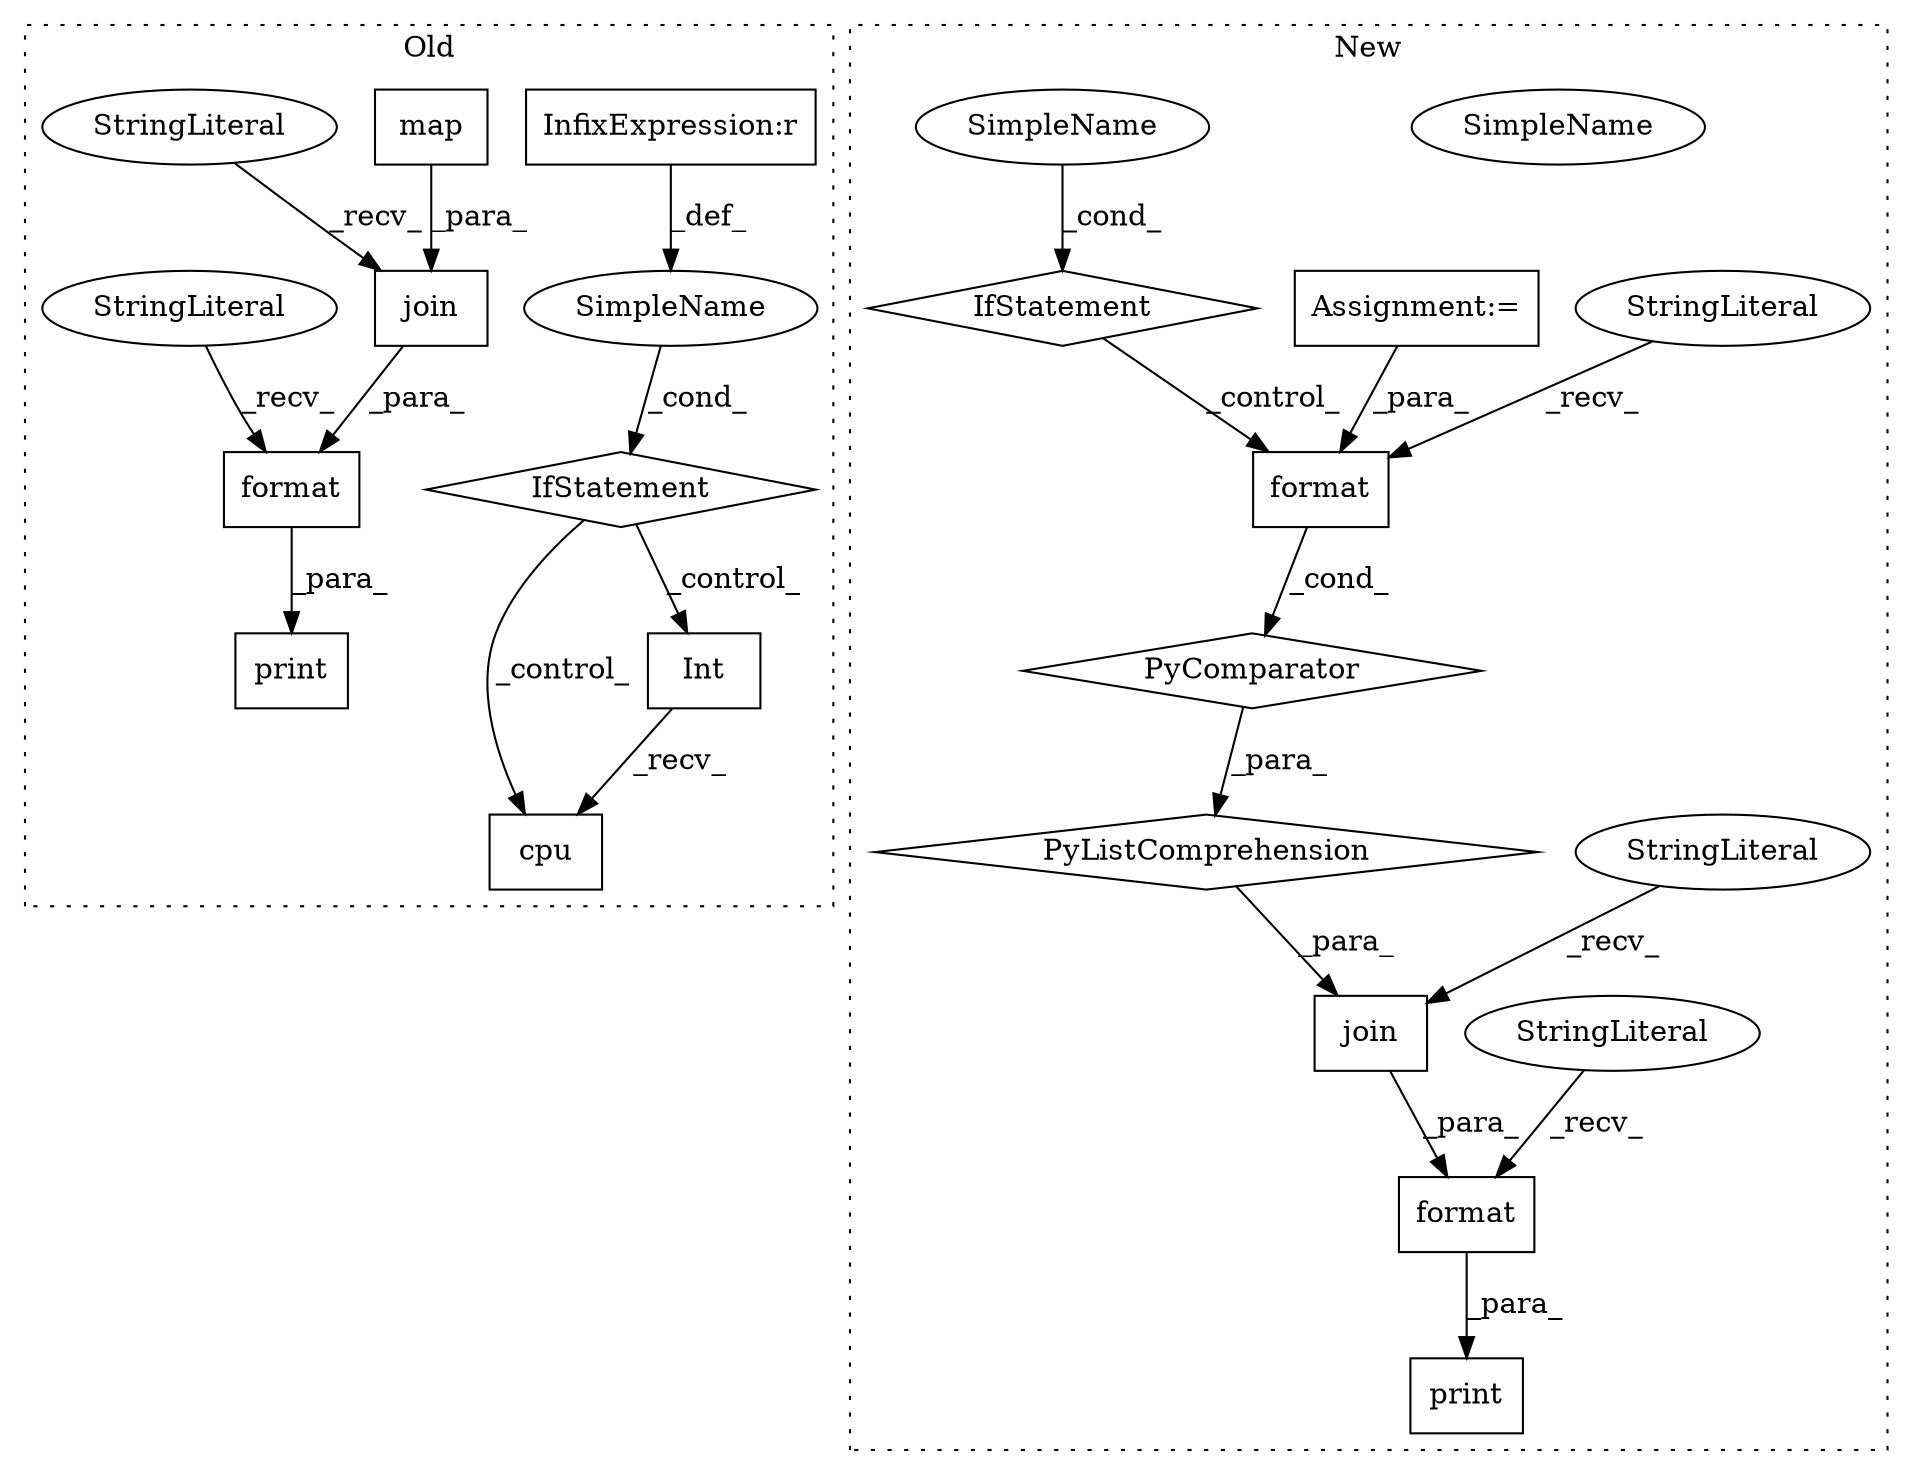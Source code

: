 digraph G {
subgraph cluster0 {
1 [label="cpu" a="32" s="6407" l="5" shape="box"];
6 [label="Int" a="32" s="6401" l="5" shape="box"];
11 [label="InfixExpression:r" a="27" s="6371" l="4" shape="box"];
13 [label="IfStatement" a="25" s="6380" l="3" shape="diamond"];
14 [label="SimpleName" a="42" s="" l="" shape="ellipse"];
15 [label="print" a="32" s="6732,6813" l="6,1" shape="box"];
16 [label="format" a="32" s="6749,6812" l="7,1" shape="box"];
17 [label="join" a="32" s="6763,6811" l="5,1" shape="box"];
19 [label="map" a="32" s="6768,6810" l="4,1" shape="box"];
21 [label="StringLiteral" a="45" s="6759" l="3" shape="ellipse"];
23 [label="StringLiteral" a="45" s="6738" l="10" shape="ellipse"];
label = "Old";
style="dotted";
}
subgraph cluster1 {
2 [label="format" a="32" s="6757,6771" l="7,1" shape="box"];
3 [label="StringLiteral" a="45" s="6749" l="7" shape="ellipse"];
4 [label="IfStatement" a="25" s="6874" l="27" shape="diamond"];
5 [label="SimpleName" a="42" s="6896" l="5" shape="ellipse"];
7 [label="PyListComprehension" a="109" s="6749" l="160" shape="diamond"];
8 [label="PyComparator" a="113" s="6874" l="27" shape="diamond"];
9 [label="Assignment:=" a="7" s="6874" l="27" shape="box"];
10 [label="print" a="32" s="6918,6959" l="6,1" shape="box"];
12 [label="format" a="32" s="6935,6958" l="7,1" shape="box"];
18 [label="join" a="32" s="6725,6909" l="24,-5" shape="box"];
20 [label="StringLiteral" a="45" s="6721" l="3" shape="ellipse"];
22 [label="StringLiteral" a="45" s="6924" l="10" shape="ellipse"];
24 [label="SimpleName" a="42" s="6896" l="5" shape="ellipse"];
label = "New";
style="dotted";
}
2 -> 8 [label="_cond_"];
3 -> 2 [label="_recv_"];
4 -> 2 [label="_control_"];
6 -> 1 [label="_recv_"];
7 -> 18 [label="_para_"];
8 -> 7 [label="_para_"];
9 -> 2 [label="_para_"];
11 -> 14 [label="_def_"];
12 -> 10 [label="_para_"];
13 -> 1 [label="_control_"];
13 -> 6 [label="_control_"];
14 -> 13 [label="_cond_"];
16 -> 15 [label="_para_"];
17 -> 16 [label="_para_"];
18 -> 12 [label="_para_"];
19 -> 17 [label="_para_"];
20 -> 18 [label="_recv_"];
21 -> 17 [label="_recv_"];
22 -> 12 [label="_recv_"];
23 -> 16 [label="_recv_"];
24 -> 4 [label="_cond_"];
}